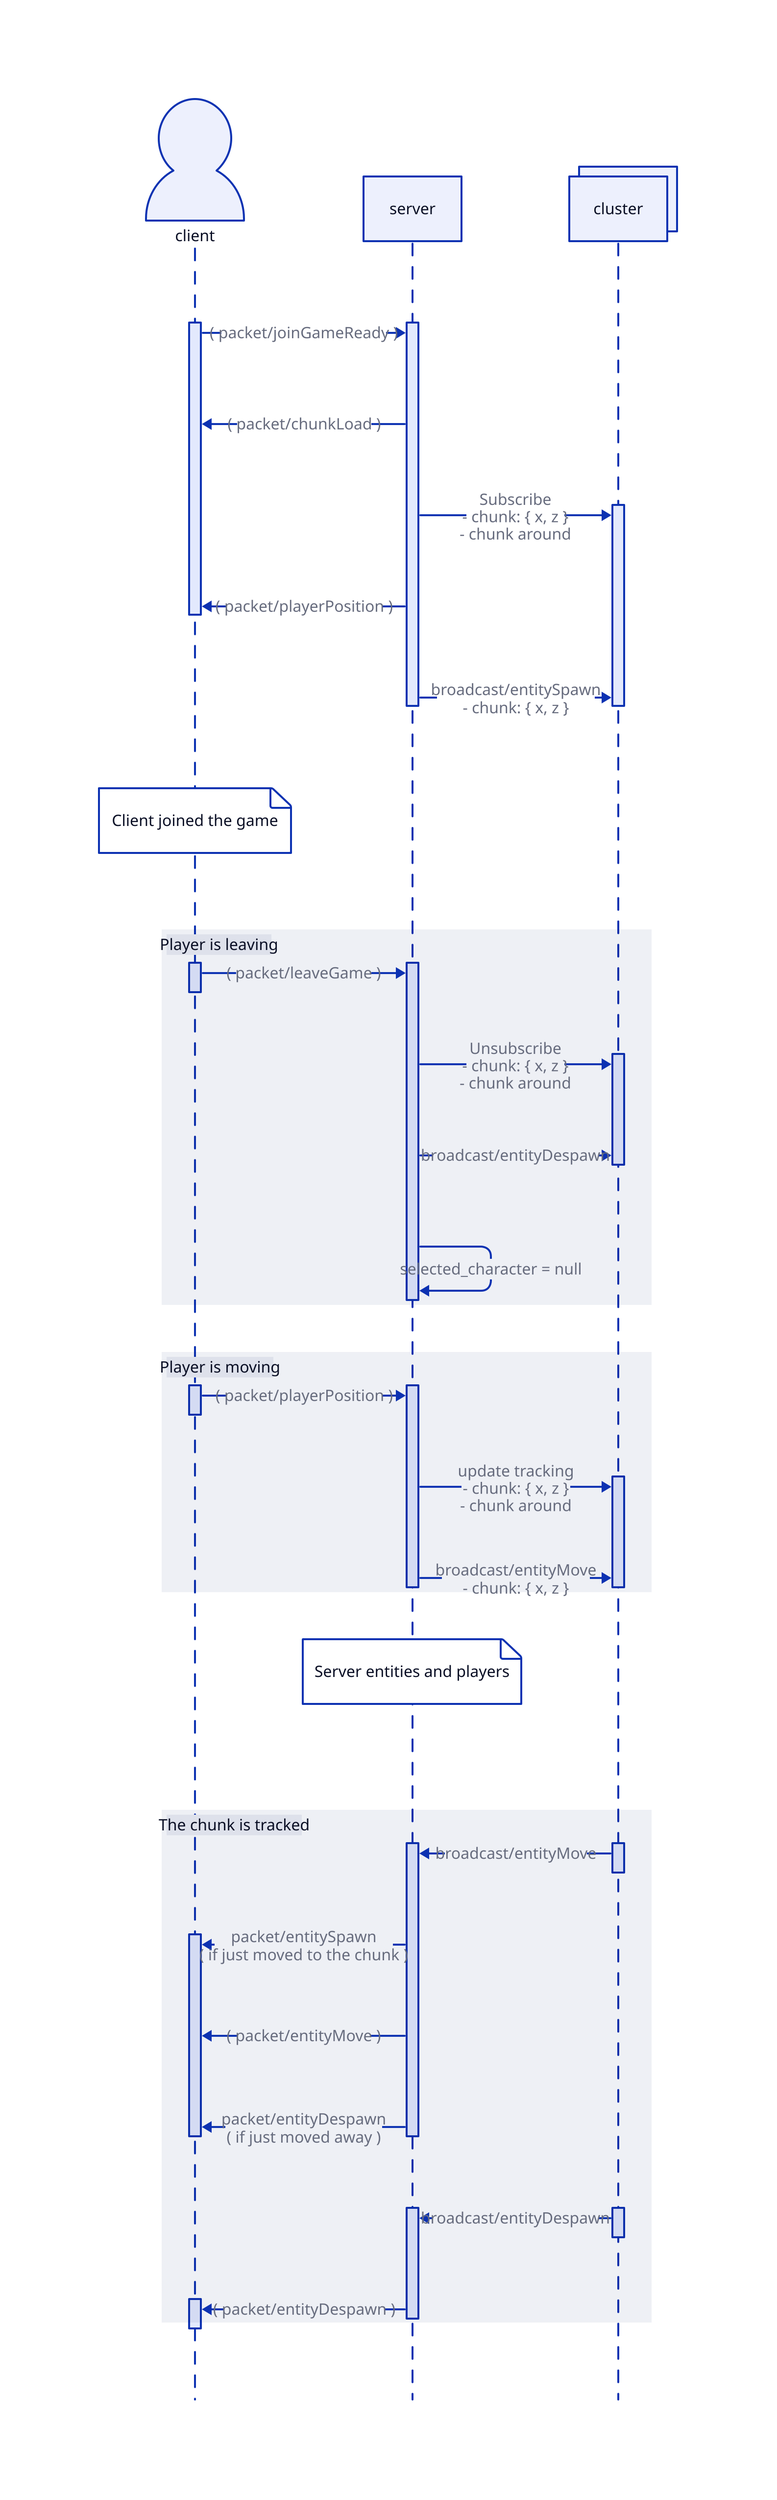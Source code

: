 shape: sequence_diagram
client; server; cluster

client.shape: person
cluster.style.multiple: true

client.t -> server.t: ( packet/joinGameReady )
server.t -> client.t: ( packet/chunkLoad )
server.t -> cluster.t: |md Subscribe
- chunk: { x, z }
- chunk around
|
server.t -> client.t: ( packet/playerPosition )
server.t -> cluster.t: |md broadcast/entitySpawn
- chunk: { x, z }
|

client."Client joined the game"

Player is leaving: {
  client.t0 -> server.t0: ( packet/leaveGame )
  server.t0 -> cluster.t0: |md Unsubscribe
  - chunk: { x, z }
  - chunk around
  |
  server.t0 -> cluster.t0: |md broadcast/entityDespawn |
  server.t0 -> server.t0: selected_character = null
}

Player is moving: {
  client.t2 -> server.t2: ( packet/playerPosition )
  server.t2 -> cluster.t2: |md update tracking
  - chunk: { x, z }
  - chunk around
  |
  server.t2 -> cluster.t2: |md broadcast/entityMove
  - chunk: { x, z }
  |
}

server."Server entities and players"

The chunk is tracked: {
  cluster.t4 -> server.t4: |md broadcast/entityMove |
  server.t4 -> client.t4: |md packet/entitySpawn
( if just moved to the chunk )
  |
  server.t4 -> client.t4: ( packet/entityMove )
  server.t4 -> client.t4: |md packet/entityDespawn
( if just moved away )
  |
  cluster.t5 -> server.t5: |md broadcast/entityDespawn |
  server.t5 -> client.t5: ( packet/entityDespawn )
}